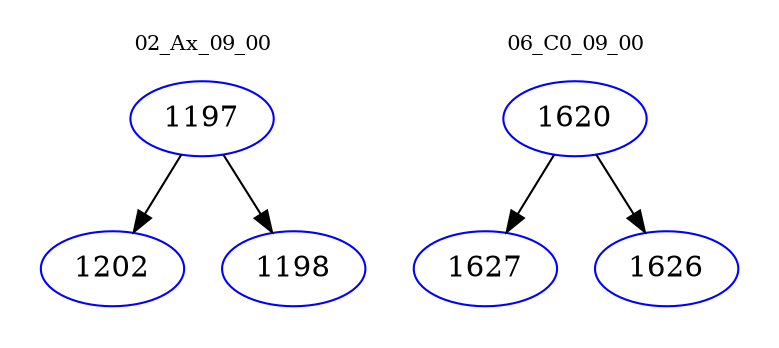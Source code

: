 digraph{
subgraph cluster_0 {
color = white
label = "02_Ax_09_00";
fontsize=10;
T0_1197 [label="1197", color="blue"]
T0_1197 -> T0_1202 [color="black"]
T0_1202 [label="1202", color="blue"]
T0_1197 -> T0_1198 [color="black"]
T0_1198 [label="1198", color="blue"]
}
subgraph cluster_1 {
color = white
label = "06_C0_09_00";
fontsize=10;
T1_1620 [label="1620", color="blue"]
T1_1620 -> T1_1627 [color="black"]
T1_1627 [label="1627", color="blue"]
T1_1620 -> T1_1626 [color="black"]
T1_1626 [label="1626", color="blue"]
}
}
